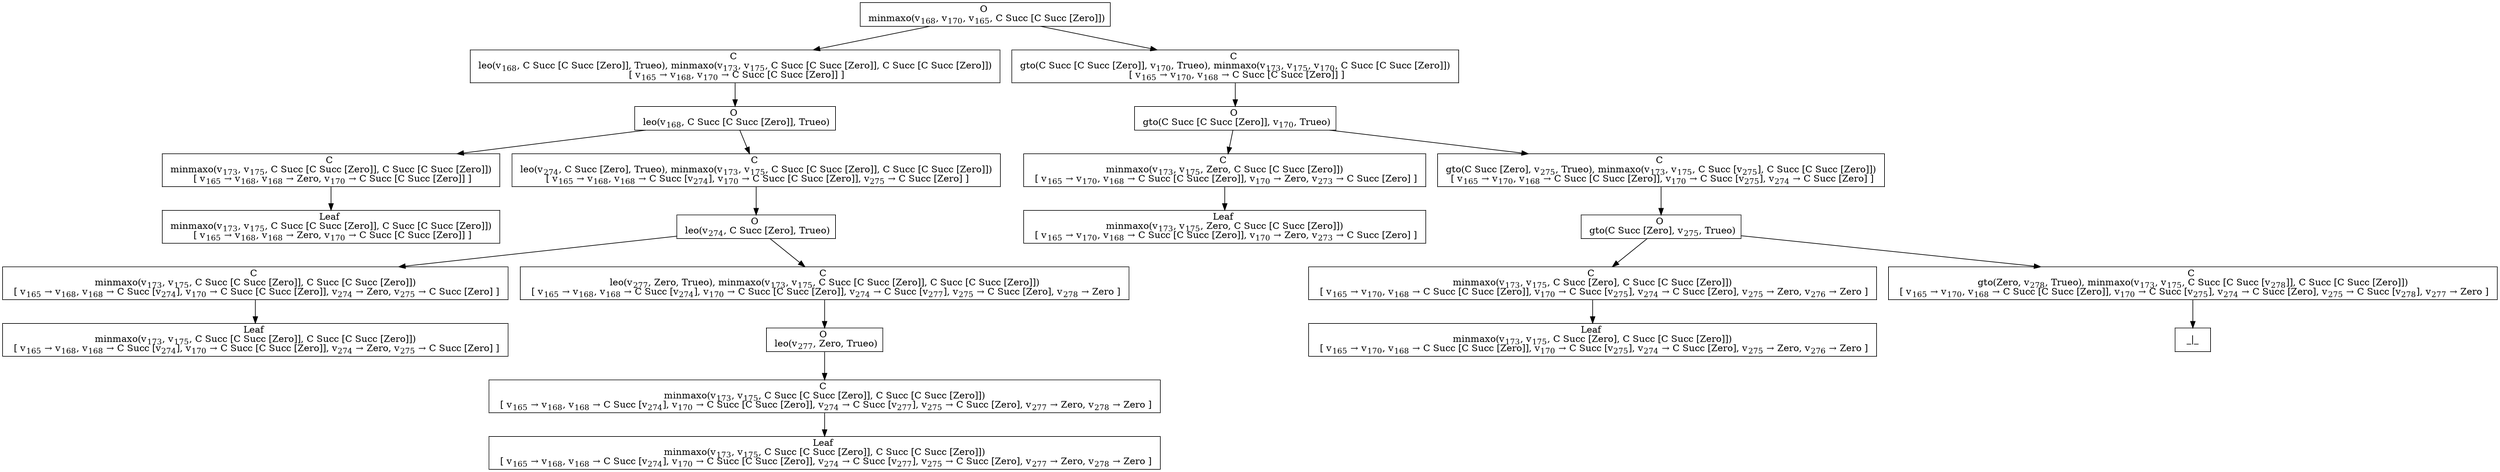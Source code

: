digraph {
    graph [rankdir=TB
          ,bgcolor=transparent];
    node [shape=box
         ,fillcolor=white
         ,style=filled];
    0 [label=<O <BR/> minmaxo(v<SUB>168</SUB>, v<SUB>170</SUB>, v<SUB>165</SUB>, C Succ [C Succ [Zero]])>];
    1 [label=<C <BR/> leo(v<SUB>168</SUB>, C Succ [C Succ [Zero]], Trueo), minmaxo(v<SUB>173</SUB>, v<SUB>175</SUB>, C Succ [C Succ [Zero]], C Succ [C Succ [Zero]]) <BR/>  [ v<SUB>165</SUB> &rarr; v<SUB>168</SUB>, v<SUB>170</SUB> &rarr; C Succ [C Succ [Zero]] ] >];
    2 [label=<C <BR/> gto(C Succ [C Succ [Zero]], v<SUB>170</SUB>, Trueo), minmaxo(v<SUB>173</SUB>, v<SUB>175</SUB>, v<SUB>170</SUB>, C Succ [C Succ [Zero]]) <BR/>  [ v<SUB>165</SUB> &rarr; v<SUB>170</SUB>, v<SUB>168</SUB> &rarr; C Succ [C Succ [Zero]] ] >];
    3 [label=<O <BR/> leo(v<SUB>168</SUB>, C Succ [C Succ [Zero]], Trueo)>];
    4 [label=<C <BR/> minmaxo(v<SUB>173</SUB>, v<SUB>175</SUB>, C Succ [C Succ [Zero]], C Succ [C Succ [Zero]]) <BR/>  [ v<SUB>165</SUB> &rarr; v<SUB>168</SUB>, v<SUB>168</SUB> &rarr; Zero, v<SUB>170</SUB> &rarr; C Succ [C Succ [Zero]] ] >];
    5 [label=<C <BR/> leo(v<SUB>274</SUB>, C Succ [Zero], Trueo), minmaxo(v<SUB>173</SUB>, v<SUB>175</SUB>, C Succ [C Succ [Zero]], C Succ [C Succ [Zero]]) <BR/>  [ v<SUB>165</SUB> &rarr; v<SUB>168</SUB>, v<SUB>168</SUB> &rarr; C Succ [v<SUB>274</SUB>], v<SUB>170</SUB> &rarr; C Succ [C Succ [Zero]], v<SUB>275</SUB> &rarr; C Succ [Zero] ] >];
    6 [label=<Leaf <BR/> minmaxo(v<SUB>173</SUB>, v<SUB>175</SUB>, C Succ [C Succ [Zero]], C Succ [C Succ [Zero]]) <BR/>  [ v<SUB>165</SUB> &rarr; v<SUB>168</SUB>, v<SUB>168</SUB> &rarr; Zero, v<SUB>170</SUB> &rarr; C Succ [C Succ [Zero]] ] >];
    7 [label=<O <BR/> leo(v<SUB>274</SUB>, C Succ [Zero], Trueo)>];
    8 [label=<C <BR/> minmaxo(v<SUB>173</SUB>, v<SUB>175</SUB>, C Succ [C Succ [Zero]], C Succ [C Succ [Zero]]) <BR/>  [ v<SUB>165</SUB> &rarr; v<SUB>168</SUB>, v<SUB>168</SUB> &rarr; C Succ [v<SUB>274</SUB>], v<SUB>170</SUB> &rarr; C Succ [C Succ [Zero]], v<SUB>274</SUB> &rarr; Zero, v<SUB>275</SUB> &rarr; C Succ [Zero] ] >];
    9 [label=<C <BR/> leo(v<SUB>277</SUB>, Zero, Trueo), minmaxo(v<SUB>173</SUB>, v<SUB>175</SUB>, C Succ [C Succ [Zero]], C Succ [C Succ [Zero]]) <BR/>  [ v<SUB>165</SUB> &rarr; v<SUB>168</SUB>, v<SUB>168</SUB> &rarr; C Succ [v<SUB>274</SUB>], v<SUB>170</SUB> &rarr; C Succ [C Succ [Zero]], v<SUB>274</SUB> &rarr; C Succ [v<SUB>277</SUB>], v<SUB>275</SUB> &rarr; C Succ [Zero], v<SUB>278</SUB> &rarr; Zero ] >];
    10 [label=<Leaf <BR/> minmaxo(v<SUB>173</SUB>, v<SUB>175</SUB>, C Succ [C Succ [Zero]], C Succ [C Succ [Zero]]) <BR/>  [ v<SUB>165</SUB> &rarr; v<SUB>168</SUB>, v<SUB>168</SUB> &rarr; C Succ [v<SUB>274</SUB>], v<SUB>170</SUB> &rarr; C Succ [C Succ [Zero]], v<SUB>274</SUB> &rarr; Zero, v<SUB>275</SUB> &rarr; C Succ [Zero] ] >];
    11 [label=<O <BR/> leo(v<SUB>277</SUB>, Zero, Trueo)>];
    12 [label=<C <BR/> minmaxo(v<SUB>173</SUB>, v<SUB>175</SUB>, C Succ [C Succ [Zero]], C Succ [C Succ [Zero]]) <BR/>  [ v<SUB>165</SUB> &rarr; v<SUB>168</SUB>, v<SUB>168</SUB> &rarr; C Succ [v<SUB>274</SUB>], v<SUB>170</SUB> &rarr; C Succ [C Succ [Zero]], v<SUB>274</SUB> &rarr; C Succ [v<SUB>277</SUB>], v<SUB>275</SUB> &rarr; C Succ [Zero], v<SUB>277</SUB> &rarr; Zero, v<SUB>278</SUB> &rarr; Zero ] >];
    13 [label=<Leaf <BR/> minmaxo(v<SUB>173</SUB>, v<SUB>175</SUB>, C Succ [C Succ [Zero]], C Succ [C Succ [Zero]]) <BR/>  [ v<SUB>165</SUB> &rarr; v<SUB>168</SUB>, v<SUB>168</SUB> &rarr; C Succ [v<SUB>274</SUB>], v<SUB>170</SUB> &rarr; C Succ [C Succ [Zero]], v<SUB>274</SUB> &rarr; C Succ [v<SUB>277</SUB>], v<SUB>275</SUB> &rarr; C Succ [Zero], v<SUB>277</SUB> &rarr; Zero, v<SUB>278</SUB> &rarr; Zero ] >];
    14 [label=<O <BR/> gto(C Succ [C Succ [Zero]], v<SUB>170</SUB>, Trueo)>];
    15 [label=<C <BR/> minmaxo(v<SUB>173</SUB>, v<SUB>175</SUB>, Zero, C Succ [C Succ [Zero]]) <BR/>  [ v<SUB>165</SUB> &rarr; v<SUB>170</SUB>, v<SUB>168</SUB> &rarr; C Succ [C Succ [Zero]], v<SUB>170</SUB> &rarr; Zero, v<SUB>273</SUB> &rarr; C Succ [Zero] ] >];
    16 [label=<C <BR/> gto(C Succ [Zero], v<SUB>275</SUB>, Trueo), minmaxo(v<SUB>173</SUB>, v<SUB>175</SUB>, C Succ [v<SUB>275</SUB>], C Succ [C Succ [Zero]]) <BR/>  [ v<SUB>165</SUB> &rarr; v<SUB>170</SUB>, v<SUB>168</SUB> &rarr; C Succ [C Succ [Zero]], v<SUB>170</SUB> &rarr; C Succ [v<SUB>275</SUB>], v<SUB>274</SUB> &rarr; C Succ [Zero] ] >];
    17 [label=<Leaf <BR/> minmaxo(v<SUB>173</SUB>, v<SUB>175</SUB>, Zero, C Succ [C Succ [Zero]]) <BR/>  [ v<SUB>165</SUB> &rarr; v<SUB>170</SUB>, v<SUB>168</SUB> &rarr; C Succ [C Succ [Zero]], v<SUB>170</SUB> &rarr; Zero, v<SUB>273</SUB> &rarr; C Succ [Zero] ] >];
    18 [label=<O <BR/> gto(C Succ [Zero], v<SUB>275</SUB>, Trueo)>];
    19 [label=<C <BR/> minmaxo(v<SUB>173</SUB>, v<SUB>175</SUB>, C Succ [Zero], C Succ [C Succ [Zero]]) <BR/>  [ v<SUB>165</SUB> &rarr; v<SUB>170</SUB>, v<SUB>168</SUB> &rarr; C Succ [C Succ [Zero]], v<SUB>170</SUB> &rarr; C Succ [v<SUB>275</SUB>], v<SUB>274</SUB> &rarr; C Succ [Zero], v<SUB>275</SUB> &rarr; Zero, v<SUB>276</SUB> &rarr; Zero ] >];
    20 [label=<C <BR/> gto(Zero, v<SUB>278</SUB>, Trueo), minmaxo(v<SUB>173</SUB>, v<SUB>175</SUB>, C Succ [C Succ [v<SUB>278</SUB>]], C Succ [C Succ [Zero]]) <BR/>  [ v<SUB>165</SUB> &rarr; v<SUB>170</SUB>, v<SUB>168</SUB> &rarr; C Succ [C Succ [Zero]], v<SUB>170</SUB> &rarr; C Succ [v<SUB>275</SUB>], v<SUB>274</SUB> &rarr; C Succ [Zero], v<SUB>275</SUB> &rarr; C Succ [v<SUB>278</SUB>], v<SUB>277</SUB> &rarr; Zero ] >];
    21 [label=<Leaf <BR/> minmaxo(v<SUB>173</SUB>, v<SUB>175</SUB>, C Succ [Zero], C Succ [C Succ [Zero]]) <BR/>  [ v<SUB>165</SUB> &rarr; v<SUB>170</SUB>, v<SUB>168</SUB> &rarr; C Succ [C Succ [Zero]], v<SUB>170</SUB> &rarr; C Succ [v<SUB>275</SUB>], v<SUB>274</SUB> &rarr; C Succ [Zero], v<SUB>275</SUB> &rarr; Zero, v<SUB>276</SUB> &rarr; Zero ] >];
    22 [label=<_|_>];
    0 -> 1 [label=""];
    0 -> 2 [label=""];
    1 -> 3 [label=""];
    2 -> 14 [label=""];
    3 -> 4 [label=""];
    3 -> 5 [label=""];
    4 -> 6 [label=""];
    5 -> 7 [label=""];
    7 -> 8 [label=""];
    7 -> 9 [label=""];
    8 -> 10 [label=""];
    9 -> 11 [label=""];
    11 -> 12 [label=""];
    12 -> 13 [label=""];
    14 -> 15 [label=""];
    14 -> 16 [label=""];
    15 -> 17 [label=""];
    16 -> 18 [label=""];
    18 -> 19 [label=""];
    18 -> 20 [label=""];
    19 -> 21 [label=""];
    20 -> 22 [label=""];
}